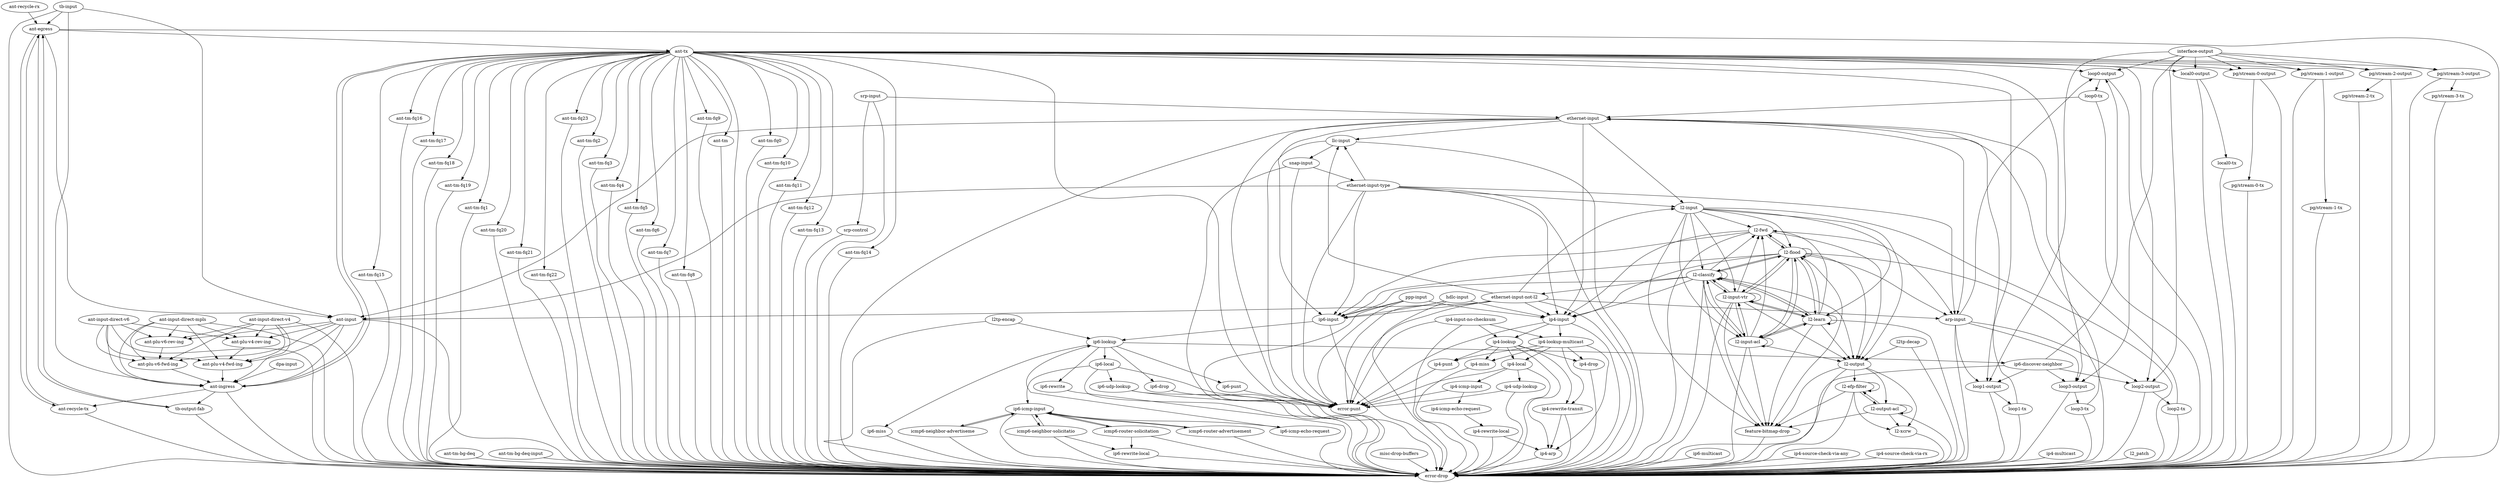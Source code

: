 digraph  {
"ant-egress";
"error-drop";
"ant-tx";
"ant-recycle-tx";
"tb-output-fab";
"ant-input";
"ant-recycle-rx";
"tb-input";
"ant-ingress";
"ant-input-direct-v4";
"ant-input-direct-v6";
"ant-input-direct-mpls";
"ant-plu-v4-fwd-ing";
"ant-plu-v6-fwd-ing";
"dpa-input";
"ant-plu-v4-rev-ing";
"ant-plu-v6-rev-ing";
"ethernet-input";
"ethernet-input-type";
"ethernet-input-not-l2";
"ant-tm-bg-deq";
"ant-tm-bg-deq-input";
"ant-tm-fq0";
"ant-tm-fq10";
"ant-tm-fq11";
"ant-tm-fq12";
"ant-tm-fq13";
"ant-tm-fq14";
"ant-tm-fq15";
"ant-tm-fq16";
"ant-tm-fq17";
"ant-tm-fq18";
"ant-tm-fq19";
"ant-tm-fq1";
"ant-tm-fq20";
"ant-tm-fq21";
"ant-tm-fq22";
"ant-tm-fq23";
"ant-tm-fq2";
"ant-tm-fq3";
"ant-tm-fq4";
"ant-tm-fq5";
"ant-tm-fq6";
"ant-tm-fq7";
"ant-tm-fq8";
"ant-tm-fq9";
"ant-tm";
"error-punt";
"local0-output";
"pg/stream-0-output";
"pg/stream-1-output";
"pg/stream-2-output";
"pg/stream-3-output";
"loop0-output";
"loop1-output";
"loop2-output";
"loop3-output";
"arp-input";
"l2-fwd";
"l2-flood";
"misc-drop-buffers";
"icmp6-router-solicitation";
"icmp6-router-advertisement";
"icmp6-neighbor-solicitatio";
"icmp6-neighbor-advertiseme";
"ip6-icmp-input";
"hdlc-input";
"ppp-input";
"srp-input";
"srp-control";
"l2-input-acl";
"l2-efp-filter";
"feature-bitmap-drop";
"l2tp-decap";
"l2tp-encap";
"ip4-udp-lookup";
"ip6-udp-lookup";
"ip6-input";
"ip6-drop";
"ip6-miss";
"ip6-multicast";
"ip6-local";
"ip6-discover-neighbor";
"ip6-rewrite";
"ip6-rewrite-local";
"ip4-source-check-via-any";
"ip4-source-check-via-rx";
"ip4-input";
"ip4-input-no-checksum";
"ip4-drop";
"ip4-miss";
"ip4-local";
"ip4-arp";
"ip4-rewrite-transit";
"ip4-rewrite-local";
"ip4-multicast";
"snap-input";
"llc-input";
"l2-xcrw";
l2_patch;
"l2-output";
"l2-output-acl";
"l2-learn";
"l2-input-vtr";
"l2-input";
"l2-classify";
"local0-tx";
"pg/stream-0-tx";
"pg/stream-1-tx";
"pg/stream-2-tx";
"pg/stream-3-tx";
"loop0-tx";
"loop1-tx";
"loop2-tx";
"loop3-tx";
"ip4-icmp-input";
"ip6-punt";
"ip4-punt";
"interface-output";
"ip4-lookup";
"ip4-lookup-multicast";
"ip4-icmp-echo-request";
"ip6-lookup";
"ip6-icmp-echo-request";
"ant-egress" -> "error-drop";
"ant-egress" -> "ant-tx";
"ant-egress" -> "ant-recycle-tx";
"ant-egress" -> "tb-output-fab";
"ant-egress" -> "ant-input";
"ant-tx" -> "ant-ingress";
"ant-tx" -> "ant-tm-fq0";
"ant-tx" -> "ant-tm-fq10";
"ant-tx" -> "ant-tm-fq11";
"ant-tx" -> "ant-tm-fq12";
"ant-tx" -> "ant-tm-fq13";
"ant-tx" -> "ant-tm-fq14";
"ant-tx" -> "ant-tm-fq15";
"ant-tx" -> "ant-tm-fq16";
"ant-tx" -> "ant-tm-fq17";
"ant-tx" -> "ant-tm-fq18";
"ant-tx" -> "ant-tm-fq19";
"ant-tx" -> "ant-tm-fq1";
"ant-tx" -> "ant-tm-fq20";
"ant-tx" -> "ant-tm-fq21";
"ant-tx" -> "ant-tm-fq22";
"ant-tx" -> "ant-tm-fq23";
"ant-tx" -> "ant-tm-fq2";
"ant-tx" -> "ant-tm-fq3";
"ant-tx" -> "ant-tm-fq4";
"ant-tx" -> "ant-tm-fq5";
"ant-tx" -> "ant-tm-fq6";
"ant-tx" -> "ant-tm-fq7";
"ant-tx" -> "ant-tm-fq8";
"ant-tx" -> "ant-tm-fq9";
"ant-tx" -> "ant-tm";
"ant-tx" -> "error-drop";
"ant-tx" -> "error-punt";
"ant-tx" -> "local0-output";
"ant-tx" -> "pg/stream-0-output";
"ant-tx" -> "pg/stream-1-output";
"ant-tx" -> "pg/stream-2-output";
"ant-tx" -> "pg/stream-3-output";
"ant-tx" -> "loop0-output";
"ant-tx" -> "loop1-output";
"ant-tx" -> "loop2-output";
"ant-tx" -> "loop3-output";
"ant-recycle-tx" -> "ant-egress";
"ant-recycle-tx" -> "error-drop";
"tb-output-fab" -> "ant-egress";
"tb-output-fab" -> "error-drop";
"ant-input" -> "ant-ingress";
"ant-input" -> "error-drop";
"ant-input" -> "ant-plu-v4-fwd-ing";
"ant-input" -> "ant-plu-v4-rev-ing";
"ant-input" -> "ant-plu-v6-fwd-ing";
"ant-input" -> "ant-plu-v6-rev-ing";
"ant-recycle-rx" -> "ant-egress";
"tb-input" -> "ant-egress";
"tb-input" -> "ant-ingress";
"tb-input" -> "ant-input";
"tb-input" -> "error-drop";
"ant-ingress" -> "error-drop";
"ant-ingress" -> "tb-output-fab";
"ant-ingress" -> "ant-tx";
"ant-ingress" -> "ant-recycle-tx";
"ant-input-direct-v4" -> "ant-ingress";
"ant-input-direct-v4" -> "error-drop";
"ant-input-direct-v4" -> "ant-plu-v4-fwd-ing";
"ant-input-direct-v4" -> "ant-plu-v4-rev-ing";
"ant-input-direct-v4" -> "ant-plu-v6-fwd-ing";
"ant-input-direct-v4" -> "ant-plu-v6-rev-ing";
"ant-input-direct-v6" -> "ant-ingress";
"ant-input-direct-v6" -> "error-drop";
"ant-input-direct-v6" -> "ant-plu-v4-fwd-ing";
"ant-input-direct-v6" -> "ant-plu-v4-rev-ing";
"ant-input-direct-v6" -> "ant-plu-v6-fwd-ing";
"ant-input-direct-v6" -> "ant-plu-v6-rev-ing";
"ant-input-direct-mpls" -> "ant-ingress";
"ant-input-direct-mpls" -> "error-drop";
"ant-input-direct-mpls" -> "ant-plu-v4-fwd-ing";
"ant-input-direct-mpls" -> "ant-plu-v4-rev-ing";
"ant-input-direct-mpls" -> "ant-plu-v6-fwd-ing";
"ant-input-direct-mpls" -> "ant-plu-v6-rev-ing";
"ant-plu-v4-fwd-ing" -> "ant-ingress";
"ant-plu-v6-fwd-ing" -> "ant-ingress";
"dpa-input" -> "ant-ingress";
"ant-plu-v4-rev-ing" -> "ant-plu-v4-fwd-ing";
"ant-plu-v6-rev-ing" -> "ant-plu-v6-fwd-ing";
"ethernet-input" -> "ant-input";
"ethernet-input" -> "arp-input";
"ethernet-input" -> "error-drop";
"ethernet-input" -> "error-punt";
"ethernet-input" -> "llc-input";
"ethernet-input" -> "ip4-input";
"ethernet-input" -> "ip6-input";
"ethernet-input" -> "l2-input";
"ethernet-input-type" -> "ant-input";
"ethernet-input-type" -> "arp-input";
"ethernet-input-type" -> "error-drop";
"ethernet-input-type" -> "error-punt";
"ethernet-input-type" -> "llc-input";
"ethernet-input-type" -> "ip4-input";
"ethernet-input-type" -> "ip6-input";
"ethernet-input-type" -> "l2-input";
"ethernet-input-not-l2" -> "ant-input";
"ethernet-input-not-l2" -> "arp-input";
"ethernet-input-not-l2" -> "error-drop";
"ethernet-input-not-l2" -> "error-punt";
"ethernet-input-not-l2" -> "llc-input";
"ethernet-input-not-l2" -> "ip4-input";
"ethernet-input-not-l2" -> "ip6-input";
"ethernet-input-not-l2" -> "l2-input";
"ant-tm-bg-deq" -> "error-drop";
"ant-tm-bg-deq-input" -> "error-drop";
"ant-tm-fq0" -> "error-drop";
"ant-tm-fq10" -> "error-drop";
"ant-tm-fq11" -> "error-drop";
"ant-tm-fq12" -> "error-drop";
"ant-tm-fq13" -> "error-drop";
"ant-tm-fq14" -> "error-drop";
"ant-tm-fq15" -> "error-drop";
"ant-tm-fq16" -> "error-drop";
"ant-tm-fq17" -> "error-drop";
"ant-tm-fq18" -> "error-drop";
"ant-tm-fq19" -> "error-drop";
"ant-tm-fq1" -> "error-drop";
"ant-tm-fq20" -> "error-drop";
"ant-tm-fq21" -> "error-drop";
"ant-tm-fq22" -> "error-drop";
"ant-tm-fq23" -> "error-drop";
"ant-tm-fq2" -> "error-drop";
"ant-tm-fq3" -> "error-drop";
"ant-tm-fq4" -> "error-drop";
"ant-tm-fq5" -> "error-drop";
"ant-tm-fq6" -> "error-drop";
"ant-tm-fq7" -> "error-drop";
"ant-tm-fq8" -> "error-drop";
"ant-tm-fq9" -> "error-drop";
"ant-tm" -> "error-drop";
"local0-output" -> "error-drop";
"local0-output" -> "local0-tx";
"pg/stream-0-output" -> "error-drop";
"pg/stream-0-output" -> "pg/stream-0-tx";
"pg/stream-1-output" -> "error-drop";
"pg/stream-1-output" -> "pg/stream-1-tx";
"pg/stream-2-output" -> "error-drop";
"pg/stream-2-output" -> "pg/stream-2-tx";
"pg/stream-3-output" -> "error-drop";
"pg/stream-3-output" -> "pg/stream-3-tx";
"loop0-output" -> "error-drop";
"loop0-output" -> "loop0-tx";
"loop1-output" -> "error-drop";
"loop1-output" -> "loop1-tx";
"loop2-output" -> "error-drop";
"loop2-output" -> "loop2-tx";
"loop3-output" -> "error-drop";
"loop3-output" -> "loop3-tx";
"arp-input" -> "error-drop";
"arp-input" -> "loop0-output";
"arp-input" -> "loop1-output";
"arp-input" -> "loop2-output";
"arp-input" -> "loop3-output";
"l2-fwd" -> "arp-input";
"l2-fwd" -> "error-drop";
"l2-fwd" -> "ip4-input";
"l2-fwd" -> "ip6-input";
"l2-fwd" -> "l2-flood";
"l2-fwd" -> "l2-output";
"l2-flood" -> "arp-input";
"l2-flood" -> "error-drop";
"l2-flood" -> "feature-bitmap-drop";
"l2-flood" -> "ip4-input";
"l2-flood" -> "ip6-input";
"l2-flood" -> "l2-classify";
"l2-flood" -> "l2-output";
"l2-flood" -> "l2-flood";
"l2-flood" -> "l2-fwd";
"l2-flood" -> "l2-learn";
"l2-flood" -> "l2-input-vtr";
"l2-flood" -> "l2-input-acl";
"misc-drop-buffers" -> "error-drop";
"icmp6-router-solicitation" -> "error-drop";
"icmp6-router-solicitation" -> "ip6-rewrite-local";
"icmp6-router-solicitation" -> "ip6-icmp-input";
"icmp6-router-advertisement" -> "error-drop";
"icmp6-router-advertisement" -> "ip6-icmp-input";
"icmp6-neighbor-solicitatio" -> "error-drop";
"icmp6-neighbor-solicitatio" -> "ip6-rewrite-local";
"icmp6-neighbor-solicitatio" -> "ip6-icmp-input";
"icmp6-neighbor-advertiseme" -> "error-drop";
"icmp6-neighbor-advertiseme" -> "ip6-icmp-input";
"ip6-icmp-input" -> "error-drop";
"ip6-icmp-input" -> "icmp6-neighbor-advertiseme";
"ip6-icmp-input" -> "icmp6-neighbor-solicitatio";
"ip6-icmp-input" -> "icmp6-router-advertisement";
"ip6-icmp-input" -> "icmp6-router-solicitation";
"ip6-icmp-input" -> "ip6-icmp-echo-request";
"hdlc-input" -> "error-drop";
"hdlc-input" -> "error-punt";
"hdlc-input" -> "ip4-input";
"hdlc-input" -> "ip6-input";
"ppp-input" -> "error-drop";
"ppp-input" -> "error-punt";
"ppp-input" -> "ip4-input";
"ppp-input" -> "ip6-input";
"srp-input" -> "error-drop";
"srp-input" -> "ethernet-input";
"srp-input" -> "srp-control";
"srp-control" -> "error-drop";
"l2-input-acl" -> "error-drop";
"l2-input-acl" -> "feature-bitmap-drop";
"l2-input-acl" -> "l2-classify";
"l2-input-acl" -> "l2-flood";
"l2-input-acl" -> "l2-fwd";
"l2-input-acl" -> "l2-output";
"l2-input-acl" -> "l2-learn";
"l2-input-acl" -> "l2-input-vtr";
"l2-input-acl" -> "l2-input-acl";
"l2-efp-filter" -> "error-drop";
"l2-efp-filter" -> "feature-bitmap-drop";
"l2-efp-filter" -> "l2-output-acl";
"l2-efp-filter" -> "l2-efp-filter";
"l2-efp-filter" -> "l2-xcrw";
"feature-bitmap-drop" -> "error-drop";
"l2tp-decap" -> "error-drop";
"l2tp-decap" -> "l2-output";
"l2tp-encap" -> "error-drop";
"l2tp-encap" -> "ip6-lookup";
"ip4-udp-lookup" -> "error-drop";
"ip4-udp-lookup" -> "error-punt";
"ip6-udp-lookup" -> "error-drop";
"ip6-udp-lookup" -> "error-punt";
"ip6-input" -> "error-drop";
"ip6-input" -> "ip6-lookup";
"ip6-drop" -> "error-drop";
"ip6-miss" -> "error-drop";
"ip6-multicast" -> "error-drop";
"ip6-local" -> "error-drop";
"ip6-local" -> "error-punt";
"ip6-local" -> "ip6-icmp-input";
"ip6-local" -> "ip6-udp-lookup";
"ip6-discover-neighbor" -> "error-drop";
"ip6-discover-neighbor" -> "loop0-output";
"ip6-discover-neighbor" -> "loop1-output";
"ip6-discover-neighbor" -> "loop2-output";
"ip6-discover-neighbor" -> "loop3-output";
"ip6-rewrite" -> "error-drop";
"ip6-rewrite-local" -> "error-drop";
"ip4-source-check-via-any" -> "error-drop";
"ip4-source-check-via-rx" -> "error-drop";
"ip4-input" -> "error-drop";
"ip4-input" -> "error-punt";
"ip4-input" -> "ip4-lookup";
"ip4-input" -> "ip4-lookup-multicast";
"ip4-input-no-checksum" -> "error-drop";
"ip4-input-no-checksum" -> "error-punt";
"ip4-input-no-checksum" -> "ip4-lookup";
"ip4-input-no-checksum" -> "ip4-lookup-multicast";
"ip4-drop" -> "error-drop";
"ip4-miss" -> "error-drop";
"ip4-local" -> "error-drop";
"ip4-local" -> "error-punt";
"ip4-local" -> "ip4-icmp-input";
"ip4-local" -> "ip4-udp-lookup";
"ip4-arp" -> "error-drop";
"ip4-rewrite-transit" -> "error-drop";
"ip4-rewrite-transit" -> "ip4-arp";
"ip4-rewrite-local" -> "error-drop";
"ip4-rewrite-local" -> "ip4-arp";
"ip4-multicast" -> "error-drop";
"snap-input" -> "error-drop";
"snap-input" -> "error-punt";
"snap-input" -> "ethernet-input-type";
"llc-input" -> "error-drop";
"llc-input" -> "error-punt";
"llc-input" -> "snap-input";
"l2-xcrw" -> "error-drop";
l2_patch -> "error-drop";
"l2-output" -> "error-drop";
"l2-output" -> "feature-bitmap-drop";
"l2-output" -> "l2-efp-filter";
"l2-output" -> "l2-output-acl";
"l2-output" -> "l2-xcrw";
"l2-output-acl" -> "error-drop";
"l2-output-acl" -> "feature-bitmap-drop";
"l2-output-acl" -> "l2-efp-filter";
"l2-output-acl" -> "l2-output-acl";
"l2-output-acl" -> "l2-xcrw";
"l2-learn" -> "error-drop";
"l2-learn" -> "feature-bitmap-drop";
"l2-learn" -> "l2-classify";
"l2-learn" -> "l2-flood";
"l2-learn" -> "l2-fwd";
"l2-learn" -> "l2-input-acl";
"l2-learn" -> "l2-input-vtr";
"l2-learn" -> "l2-output";
"l2-learn" -> "l2-learn";
"l2-input-vtr" -> "error-drop";
"l2-input-vtr" -> "feature-bitmap-drop";
"l2-input-vtr" -> "l2-classify";
"l2-input-vtr" -> "l2-flood";
"l2-input-vtr" -> "l2-fwd";
"l2-input-vtr" -> "l2-input-acl";
"l2-input-vtr" -> "l2-output";
"l2-input-vtr" -> "l2-learn";
"l2-input-vtr" -> "l2-input-vtr";
"l2-input" -> "error-drop";
"l2-input" -> "feature-bitmap-drop";
"l2-input" -> "l2-classify";
"l2-input" -> "l2-flood";
"l2-input" -> "l2-fwd";
"l2-input" -> "l2-learn";
"l2-input" -> "l2-output";
"l2-input" -> "l2-input-vtr";
"l2-input" -> "l2-input-acl";
"l2-classify" -> "error-drop";
"l2-classify" -> "ethernet-input-not-l2";
"l2-classify" -> "feature-bitmap-drop";
"l2-classify" -> "ip4-input";
"l2-classify" -> "ip6-input";
"l2-classify" -> "l2-classify";
"l2-classify" -> "l2-output";
"l2-classify" -> "l2-flood";
"l2-classify" -> "l2-fwd";
"l2-classify" -> "l2-learn";
"l2-classify" -> "l2-input-vtr";
"l2-classify" -> "l2-input-acl";
"local0-tx" -> "error-drop";
"pg/stream-0-tx" -> "error-drop";
"pg/stream-1-tx" -> "error-drop";
"pg/stream-2-tx" -> "error-drop";
"pg/stream-3-tx" -> "error-drop";
"loop0-tx" -> "error-drop";
"loop0-tx" -> "ethernet-input";
"loop1-tx" -> "error-drop";
"loop1-tx" -> "ethernet-input";
"loop2-tx" -> "error-drop";
"loop2-tx" -> "ethernet-input";
"loop3-tx" -> "error-drop";
"loop3-tx" -> "ethernet-input";
"ip4-icmp-input" -> "error-punt";
"ip4-icmp-input" -> "ip4-icmp-echo-request";
"ip6-punt" -> "error-punt";
"ip4-punt" -> "error-punt";
"interface-output" -> "local0-output";
"interface-output" -> "pg/stream-0-output";
"interface-output" -> "pg/stream-1-output";
"interface-output" -> "pg/stream-2-output";
"interface-output" -> "pg/stream-3-output";
"interface-output" -> "loop0-output";
"interface-output" -> "loop1-output";
"interface-output" -> "loop2-output";
"interface-output" -> "loop3-output";
"ip4-lookup" -> "ip4-arp";
"ip4-lookup" -> "ip4-drop";
"ip4-lookup" -> "ip4-local";
"ip4-lookup" -> "ip4-miss";
"ip4-lookup" -> "ip4-punt";
"ip4-lookup" -> "ip4-rewrite-transit";
"ip4-lookup-multicast" -> "ip4-arp";
"ip4-lookup-multicast" -> "ip4-drop";
"ip4-lookup-multicast" -> "ip4-local";
"ip4-lookup-multicast" -> "ip4-miss";
"ip4-lookup-multicast" -> "ip4-punt";
"ip4-lookup-multicast" -> "ip4-rewrite-transit";
"ip4-icmp-echo-request" -> "ip4-rewrite-local";
"ip6-lookup" -> "ip6-discover-neighbor";
"ip6-lookup" -> "ip6-drop";
"ip6-lookup" -> "ip6-local";
"ip6-lookup" -> "ip6-miss";
"ip6-lookup" -> "ip6-punt";
"ip6-lookup" -> "ip6-rewrite";
"ip6-icmp-echo-request" -> "ip6-lookup";
}
